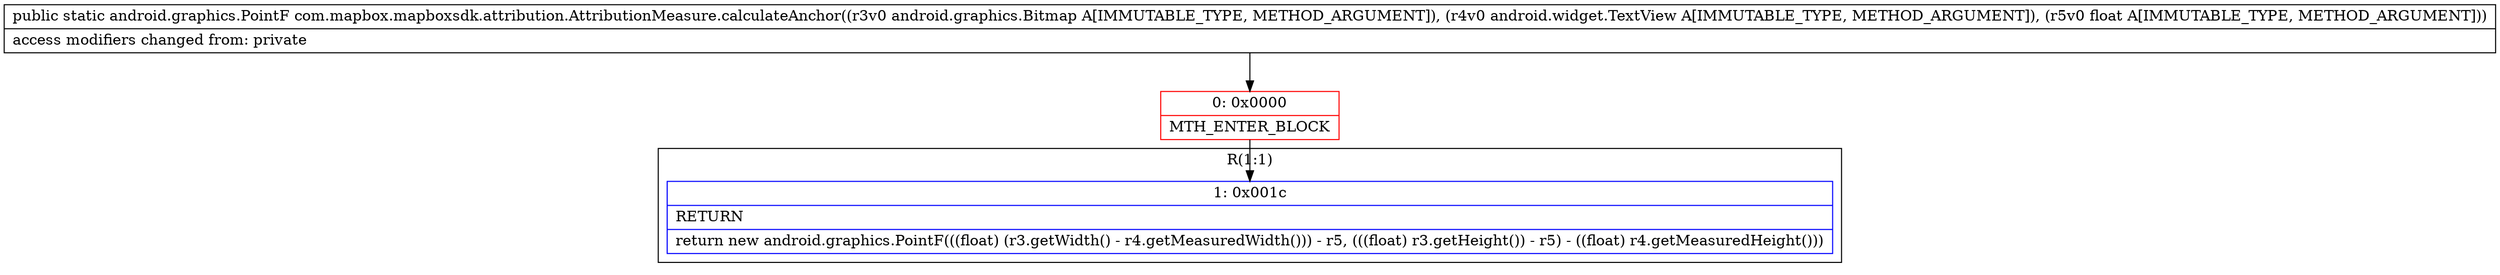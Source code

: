 digraph "CFG forcom.mapbox.mapboxsdk.attribution.AttributionMeasure.calculateAnchor(Landroid\/graphics\/Bitmap;Landroid\/widget\/TextView;F)Landroid\/graphics\/PointF;" {
subgraph cluster_Region_1194699380 {
label = "R(1:1)";
node [shape=record,color=blue];
Node_1 [shape=record,label="{1\:\ 0x001c|RETURN\l|return new android.graphics.PointF(((float) (r3.getWidth() \- r4.getMeasuredWidth())) \- r5, (((float) r3.getHeight()) \- r5) \- ((float) r4.getMeasuredHeight()))\l}"];
}
Node_0 [shape=record,color=red,label="{0\:\ 0x0000|MTH_ENTER_BLOCK\l}"];
MethodNode[shape=record,label="{public static android.graphics.PointF com.mapbox.mapboxsdk.attribution.AttributionMeasure.calculateAnchor((r3v0 android.graphics.Bitmap A[IMMUTABLE_TYPE, METHOD_ARGUMENT]), (r4v0 android.widget.TextView A[IMMUTABLE_TYPE, METHOD_ARGUMENT]), (r5v0 float A[IMMUTABLE_TYPE, METHOD_ARGUMENT]))  | access modifiers changed from: private\l}"];
MethodNode -> Node_0;
Node_0 -> Node_1;
}

